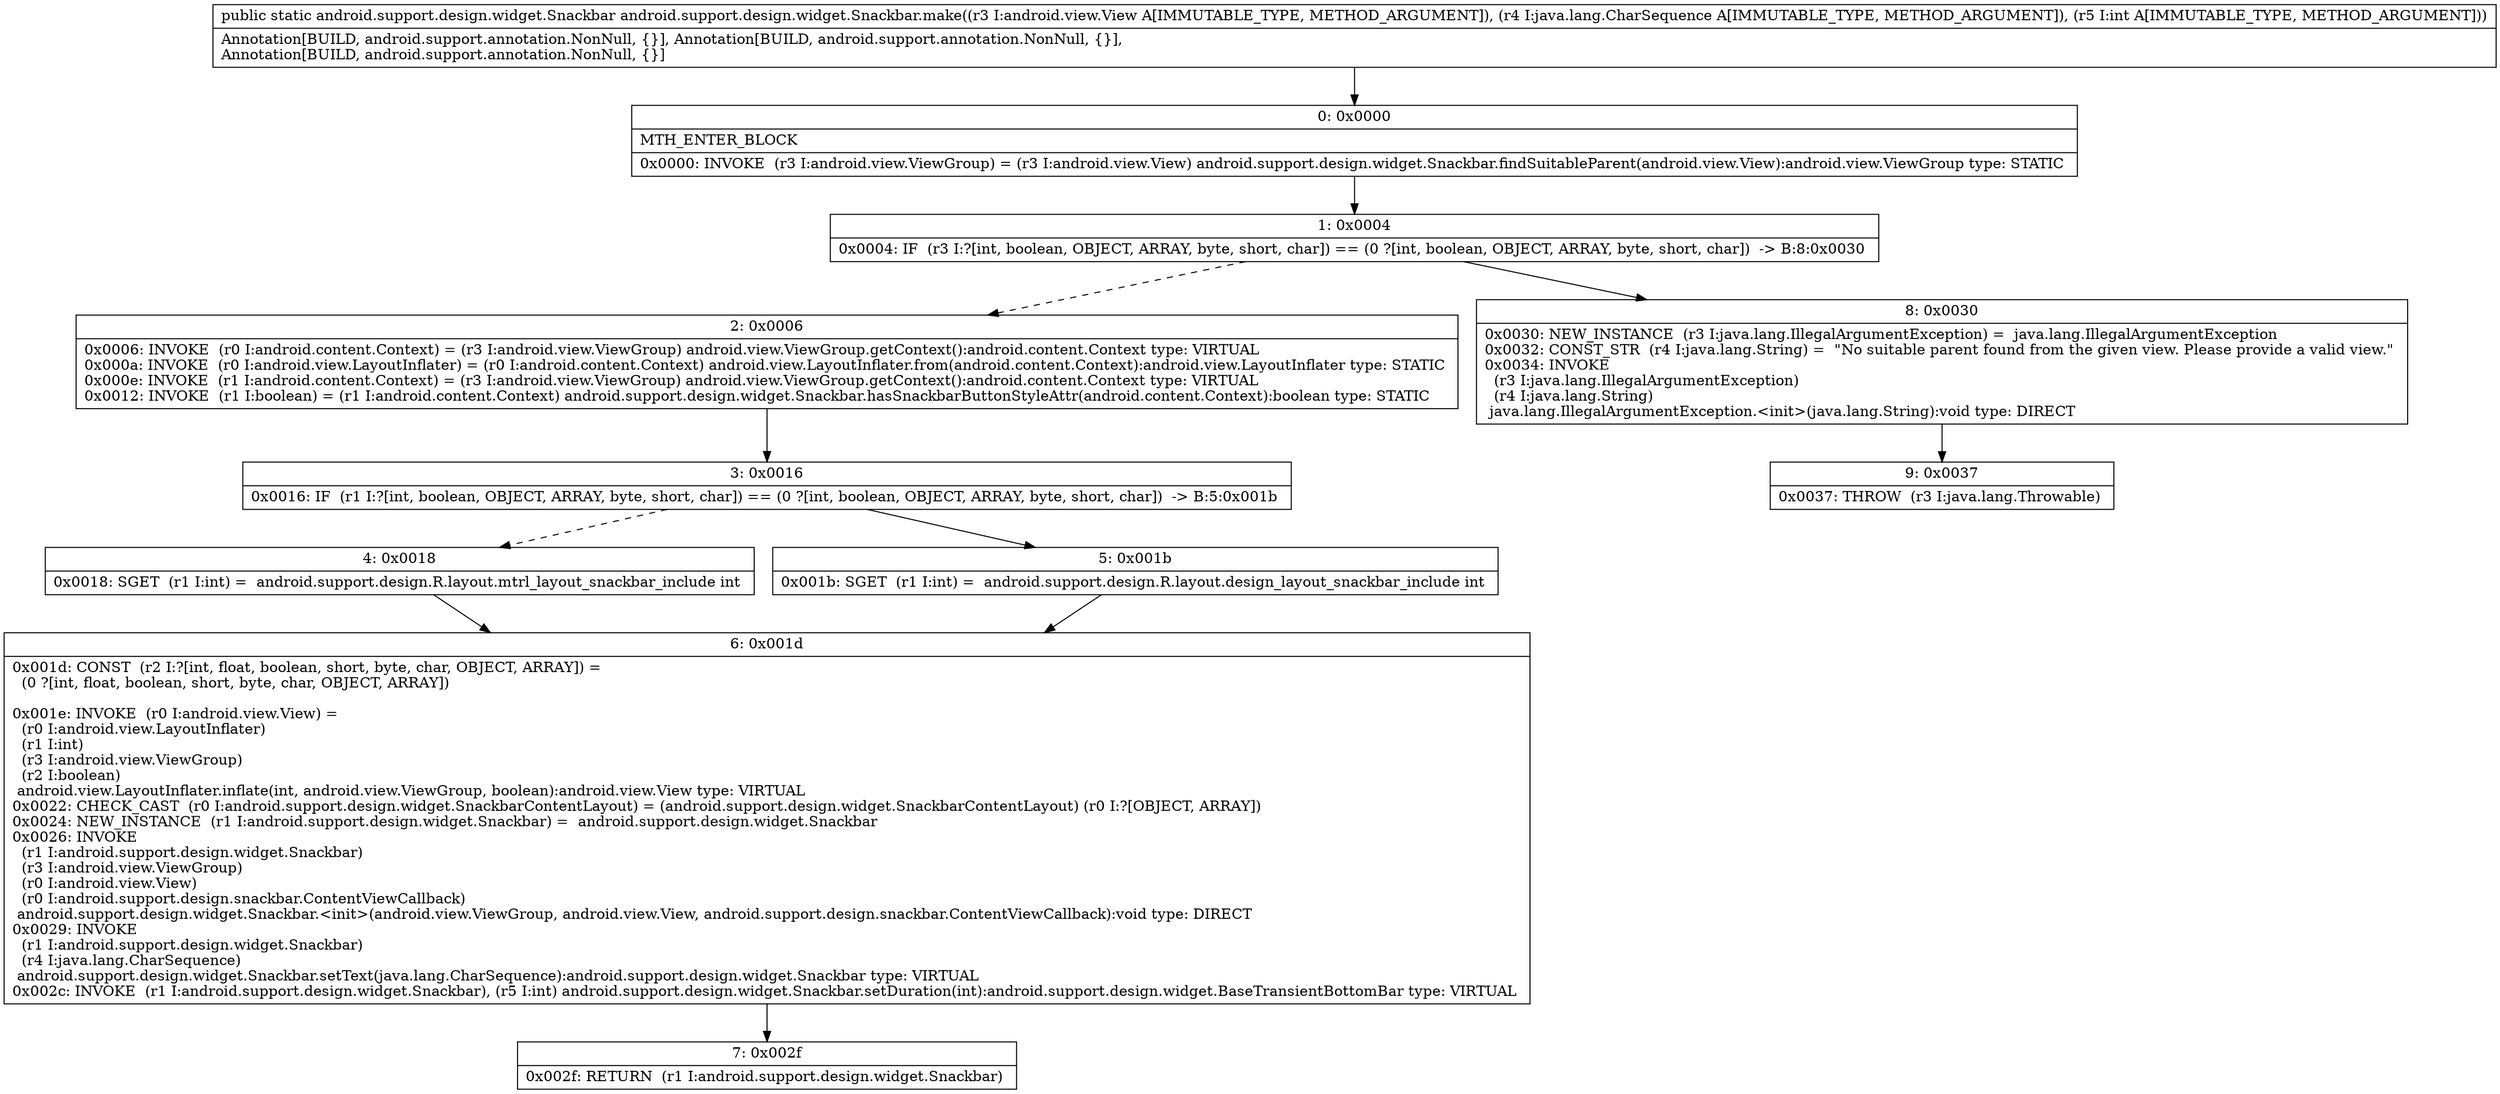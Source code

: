 digraph "CFG forandroid.support.design.widget.Snackbar.make(Landroid\/view\/View;Ljava\/lang\/CharSequence;I)Landroid\/support\/design\/widget\/Snackbar;" {
Node_0 [shape=record,label="{0\:\ 0x0000|MTH_ENTER_BLOCK\l|0x0000: INVOKE  (r3 I:android.view.ViewGroup) = (r3 I:android.view.View) android.support.design.widget.Snackbar.findSuitableParent(android.view.View):android.view.ViewGroup type: STATIC \l}"];
Node_1 [shape=record,label="{1\:\ 0x0004|0x0004: IF  (r3 I:?[int, boolean, OBJECT, ARRAY, byte, short, char]) == (0 ?[int, boolean, OBJECT, ARRAY, byte, short, char])  \-\> B:8:0x0030 \l}"];
Node_2 [shape=record,label="{2\:\ 0x0006|0x0006: INVOKE  (r0 I:android.content.Context) = (r3 I:android.view.ViewGroup) android.view.ViewGroup.getContext():android.content.Context type: VIRTUAL \l0x000a: INVOKE  (r0 I:android.view.LayoutInflater) = (r0 I:android.content.Context) android.view.LayoutInflater.from(android.content.Context):android.view.LayoutInflater type: STATIC \l0x000e: INVOKE  (r1 I:android.content.Context) = (r3 I:android.view.ViewGroup) android.view.ViewGroup.getContext():android.content.Context type: VIRTUAL \l0x0012: INVOKE  (r1 I:boolean) = (r1 I:android.content.Context) android.support.design.widget.Snackbar.hasSnackbarButtonStyleAttr(android.content.Context):boolean type: STATIC \l}"];
Node_3 [shape=record,label="{3\:\ 0x0016|0x0016: IF  (r1 I:?[int, boolean, OBJECT, ARRAY, byte, short, char]) == (0 ?[int, boolean, OBJECT, ARRAY, byte, short, char])  \-\> B:5:0x001b \l}"];
Node_4 [shape=record,label="{4\:\ 0x0018|0x0018: SGET  (r1 I:int) =  android.support.design.R.layout.mtrl_layout_snackbar_include int \l}"];
Node_5 [shape=record,label="{5\:\ 0x001b|0x001b: SGET  (r1 I:int) =  android.support.design.R.layout.design_layout_snackbar_include int \l}"];
Node_6 [shape=record,label="{6\:\ 0x001d|0x001d: CONST  (r2 I:?[int, float, boolean, short, byte, char, OBJECT, ARRAY]) = \l  (0 ?[int, float, boolean, short, byte, char, OBJECT, ARRAY])\l \l0x001e: INVOKE  (r0 I:android.view.View) = \l  (r0 I:android.view.LayoutInflater)\l  (r1 I:int)\l  (r3 I:android.view.ViewGroup)\l  (r2 I:boolean)\l android.view.LayoutInflater.inflate(int, android.view.ViewGroup, boolean):android.view.View type: VIRTUAL \l0x0022: CHECK_CAST  (r0 I:android.support.design.widget.SnackbarContentLayout) = (android.support.design.widget.SnackbarContentLayout) (r0 I:?[OBJECT, ARRAY]) \l0x0024: NEW_INSTANCE  (r1 I:android.support.design.widget.Snackbar) =  android.support.design.widget.Snackbar \l0x0026: INVOKE  \l  (r1 I:android.support.design.widget.Snackbar)\l  (r3 I:android.view.ViewGroup)\l  (r0 I:android.view.View)\l  (r0 I:android.support.design.snackbar.ContentViewCallback)\l android.support.design.widget.Snackbar.\<init\>(android.view.ViewGroup, android.view.View, android.support.design.snackbar.ContentViewCallback):void type: DIRECT \l0x0029: INVOKE  \l  (r1 I:android.support.design.widget.Snackbar)\l  (r4 I:java.lang.CharSequence)\l android.support.design.widget.Snackbar.setText(java.lang.CharSequence):android.support.design.widget.Snackbar type: VIRTUAL \l0x002c: INVOKE  (r1 I:android.support.design.widget.Snackbar), (r5 I:int) android.support.design.widget.Snackbar.setDuration(int):android.support.design.widget.BaseTransientBottomBar type: VIRTUAL \l}"];
Node_7 [shape=record,label="{7\:\ 0x002f|0x002f: RETURN  (r1 I:android.support.design.widget.Snackbar) \l}"];
Node_8 [shape=record,label="{8\:\ 0x0030|0x0030: NEW_INSTANCE  (r3 I:java.lang.IllegalArgumentException) =  java.lang.IllegalArgumentException \l0x0032: CONST_STR  (r4 I:java.lang.String) =  \"No suitable parent found from the given view. Please provide a valid view.\" \l0x0034: INVOKE  \l  (r3 I:java.lang.IllegalArgumentException)\l  (r4 I:java.lang.String)\l java.lang.IllegalArgumentException.\<init\>(java.lang.String):void type: DIRECT \l}"];
Node_9 [shape=record,label="{9\:\ 0x0037|0x0037: THROW  (r3 I:java.lang.Throwable) \l}"];
MethodNode[shape=record,label="{public static android.support.design.widget.Snackbar android.support.design.widget.Snackbar.make((r3 I:android.view.View A[IMMUTABLE_TYPE, METHOD_ARGUMENT]), (r4 I:java.lang.CharSequence A[IMMUTABLE_TYPE, METHOD_ARGUMENT]), (r5 I:int A[IMMUTABLE_TYPE, METHOD_ARGUMENT]))  | Annotation[BUILD, android.support.annotation.NonNull, \{\}], Annotation[BUILD, android.support.annotation.NonNull, \{\}], \lAnnotation[BUILD, android.support.annotation.NonNull, \{\}]\l}"];
MethodNode -> Node_0;
Node_0 -> Node_1;
Node_1 -> Node_2[style=dashed];
Node_1 -> Node_8;
Node_2 -> Node_3;
Node_3 -> Node_4[style=dashed];
Node_3 -> Node_5;
Node_4 -> Node_6;
Node_5 -> Node_6;
Node_6 -> Node_7;
Node_8 -> Node_9;
}

